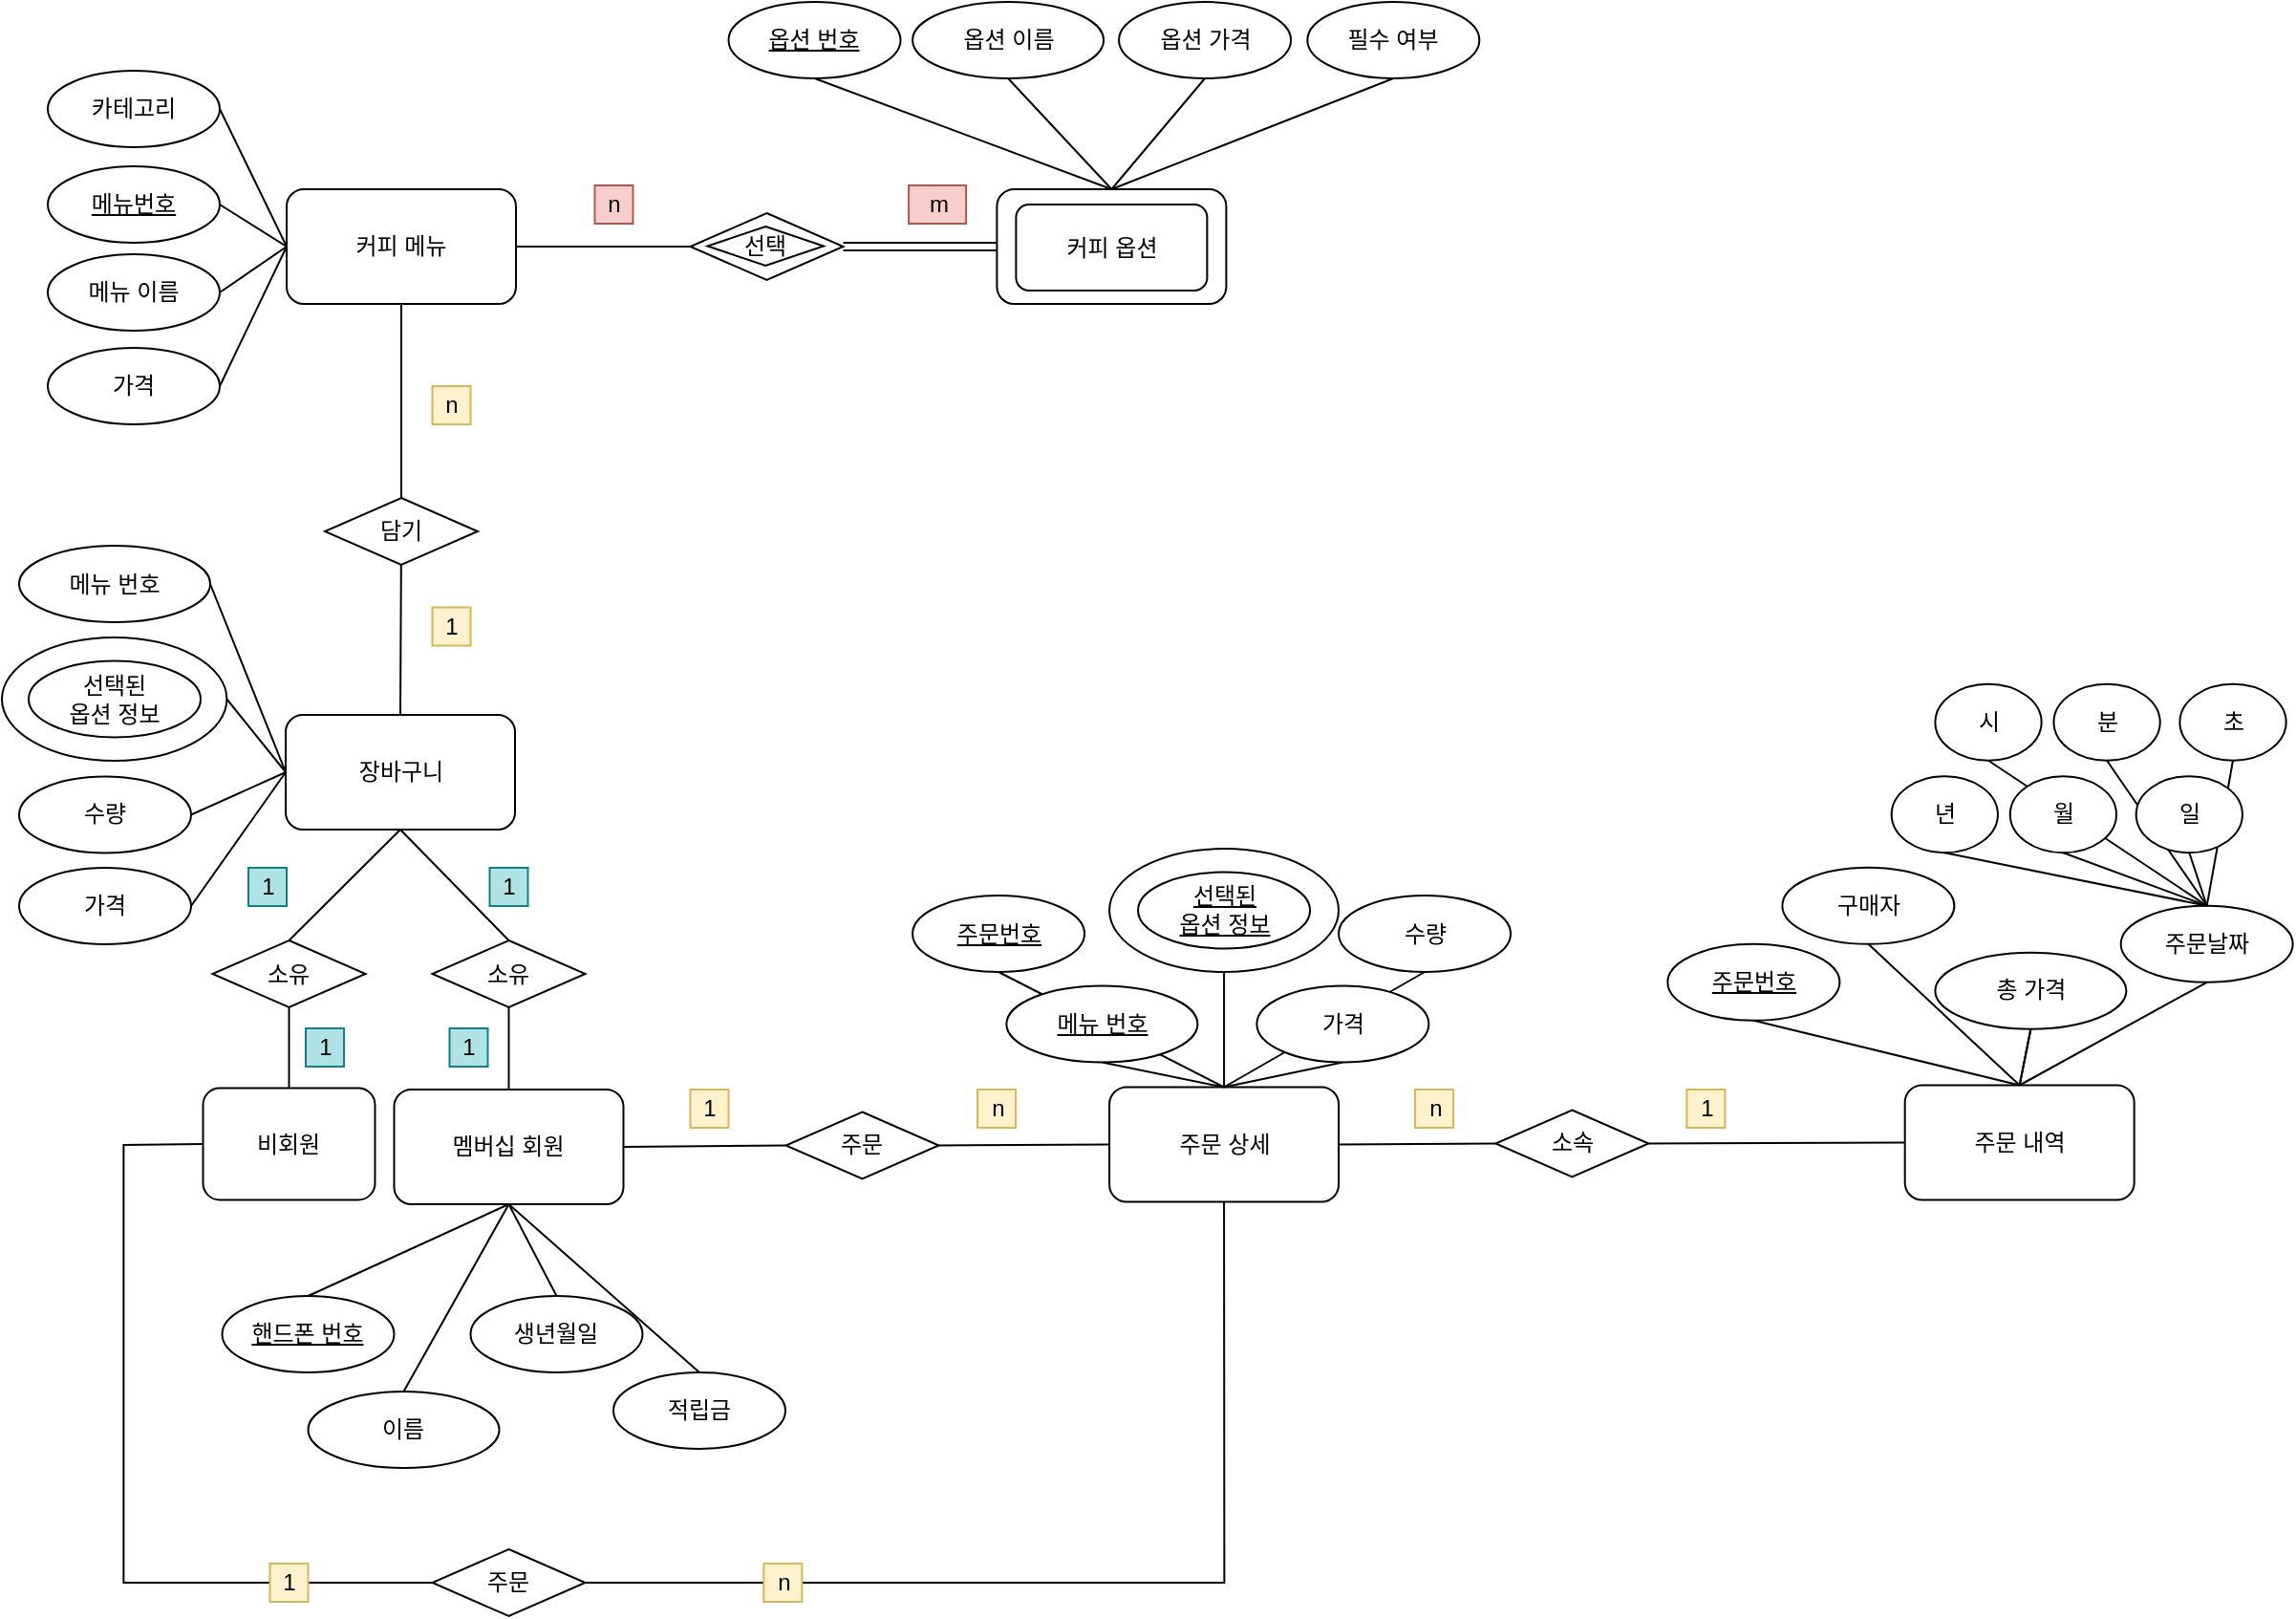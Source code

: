 <mxfile version="20.0.1" type="github">
  <diagram id="R2lEEEUBdFMjLlhIrx00" name="Page-1">
    <mxGraphModel dx="2249" dy="1931" grid="1" gridSize="10" guides="1" tooltips="1" connect="1" arrows="1" fold="1" page="1" pageScale="1" pageWidth="827" pageHeight="1169" math="0" shadow="0" extFonts="Permanent Marker^https://fonts.googleapis.com/css?family=Permanent+Marker">
      <root>
        <mxCell id="0" />
        <mxCell id="1" parent="0" />
        <mxCell id="D3WyuJAK8kUfvfJcthQa-38" value="" style="endArrow=none;html=1;rounded=0;entryX=0.5;entryY=1;entryDx=0;entryDy=0;exitX=0.5;exitY=0;exitDx=0;exitDy=0;" parent="1" source="VNDyjXSrR8N72qDSLMql-43" target="VNDyjXSrR8N72qDSLMql-92" edge="1">
          <mxGeometry width="50" height="50" relative="1" as="geometry">
            <mxPoint x="-507.31" y="-526.8" as="sourcePoint" />
            <mxPoint x="-457.31" y="-576.8" as="targetPoint" />
          </mxGeometry>
        </mxCell>
        <mxCell id="ly8wjvvtyf2fPhAwOIDw-13" value="" style="endArrow=none;html=1;rounded=0;exitX=0.5;exitY=0;exitDx=0;exitDy=0;entryX=0.5;entryY=1;entryDx=0;entryDy=0;" parent="1" source="ly8wjvvtyf2fPhAwOIDw-1" target="ly8wjvvtyf2fPhAwOIDw-6" edge="1">
          <mxGeometry width="50" height="50" relative="1" as="geometry">
            <mxPoint x="6.69" y="-554.25" as="sourcePoint" />
            <mxPoint x="56.69" y="-604.25" as="targetPoint" />
          </mxGeometry>
        </mxCell>
        <mxCell id="ly8wjvvtyf2fPhAwOIDw-4" value="" style="endArrow=none;html=1;rounded=0;entryX=0.5;entryY=1;entryDx=0;entryDy=0;exitX=0.5;exitY=0;exitDx=0;exitDy=0;startArrow=none;" parent="1" source="VNDyjXSrR8N72qDSLMql-43" target="VNDyjXSrR8N72qDSLMql-49" edge="1">
          <mxGeometry width="50" height="50" relative="1" as="geometry">
            <mxPoint x="-445.31" y="-345.55" as="sourcePoint" />
            <mxPoint x="-523.3" y="-456.8" as="targetPoint" />
          </mxGeometry>
        </mxCell>
        <mxCell id="D3WyuJAK8kUfvfJcthQa-34" value="" style="endArrow=none;html=1;rounded=0;exitX=0.5;exitY=1;exitDx=0;exitDy=0;entryX=0.5;entryY=0;entryDx=0;entryDy=0;" parent="1" source="VNDyjXSrR8N72qDSLMql-46" target="VNDyjXSrR8N72qDSLMql-43" edge="1">
          <mxGeometry width="50" height="50" relative="1" as="geometry">
            <mxPoint x="-632.31" y="-428.55" as="sourcePoint" />
            <mxPoint x="-457.31" y="-396.8" as="targetPoint" />
          </mxGeometry>
        </mxCell>
        <mxCell id="VNDyjXSrR8N72qDSLMql-27" value="멤버십 회원" style="rounded=1;whiteSpace=wrap;html=1;" parent="1" vertex="1">
          <mxGeometry x="-604.75" y="-572" width="120" height="60" as="geometry" />
        </mxCell>
        <mxCell id="VNDyjXSrR8N72qDSLMql-30" value="이름" style="ellipse;whiteSpace=wrap;html=1;rounded=0;" parent="1" vertex="1">
          <mxGeometry x="-649.75" y="-414" width="100" height="40" as="geometry" />
        </mxCell>
        <mxCell id="VNDyjXSrR8N72qDSLMql-31" value="" style="endArrow=none;html=1;rounded=0;exitX=0.5;exitY=0;exitDx=0;exitDy=0;entryX=0.5;entryY=1;entryDx=0;entryDy=0;" parent="1" source="VNDyjXSrR8N72qDSLMql-30" target="VNDyjXSrR8N72qDSLMql-27" edge="1">
          <mxGeometry width="50" height="50" relative="1" as="geometry">
            <mxPoint x="-303.75" y="-322" as="sourcePoint" />
            <mxPoint x="-523.75" y="-512" as="targetPoint" />
          </mxGeometry>
        </mxCell>
        <mxCell id="VNDyjXSrR8N72qDSLMql-32" value="&lt;u&gt;핸드폰 번호&lt;/u&gt;" style="ellipse;whiteSpace=wrap;html=1;rounded=0;" parent="1" vertex="1">
          <mxGeometry x="-694.75" y="-464" width="90" height="40" as="geometry" />
        </mxCell>
        <mxCell id="VNDyjXSrR8N72qDSLMql-33" value="적립금" style="ellipse;whiteSpace=wrap;html=1;rounded=0;" parent="1" vertex="1">
          <mxGeometry x="-490.0" y="-424" width="90" height="40" as="geometry" />
        </mxCell>
        <mxCell id="VNDyjXSrR8N72qDSLMql-34" value="" style="endArrow=none;html=1;rounded=0;entryX=0.5;entryY=0;entryDx=0;entryDy=0;exitX=0.5;exitY=1;exitDx=0;exitDy=0;" parent="1" source="VNDyjXSrR8N72qDSLMql-27" target="VNDyjXSrR8N72qDSLMql-32" edge="1">
          <mxGeometry width="50" height="50" relative="1" as="geometry">
            <mxPoint x="-448.31" y="-604" as="sourcePoint" />
            <mxPoint x="-583.75" y="-372" as="targetPoint" />
          </mxGeometry>
        </mxCell>
        <mxCell id="VNDyjXSrR8N72qDSLMql-35" value="" style="endArrow=none;html=1;rounded=0;entryX=0.5;entryY=0;entryDx=0;entryDy=0;exitX=0.5;exitY=1;exitDx=0;exitDy=0;" parent="1" source="VNDyjXSrR8N72qDSLMql-27" target="VNDyjXSrR8N72qDSLMql-33" edge="1">
          <mxGeometry width="50" height="50" relative="1" as="geometry">
            <mxPoint x="-524.75" y="-512.75" as="sourcePoint" />
            <mxPoint x="-378.75" y="-472" as="targetPoint" />
          </mxGeometry>
        </mxCell>
        <mxCell id="VNDyjXSrR8N72qDSLMql-43" value="주문 내역" style="rounded=1;whiteSpace=wrap;html=1;" parent="1" vertex="1">
          <mxGeometry x="185.84" y="-574.25" width="120" height="60" as="geometry" />
        </mxCell>
        <mxCell id="VNDyjXSrR8N72qDSLMql-49" value="주문날짜" style="ellipse;whiteSpace=wrap;html=1;rounded=0;" parent="1" vertex="1">
          <mxGeometry x="298.84" y="-668.12" width="90" height="40" as="geometry" />
        </mxCell>
        <mxCell id="VNDyjXSrR8N72qDSLMql-70" value="커피 옵션" style="rounded=1;whiteSpace=wrap;html=1;" parent="1" vertex="1">
          <mxGeometry x="-289.3" y="-1043" width="120" height="60" as="geometry" />
        </mxCell>
        <mxCell id="VNDyjXSrR8N72qDSLMql-72" value="&lt;u&gt;옵션 번호&lt;/u&gt;" style="ellipse;whiteSpace=wrap;html=1;rounded=0;" parent="1" vertex="1">
          <mxGeometry x="-429.75" y="-1141" width="90" height="40" as="geometry" />
        </mxCell>
        <mxCell id="VNDyjXSrR8N72qDSLMql-73" value="옵션 이름" style="ellipse;whiteSpace=wrap;html=1;rounded=0;" parent="1" vertex="1">
          <mxGeometry x="-333.46" y="-1141" width="100" height="40" as="geometry" />
        </mxCell>
        <mxCell id="VNDyjXSrR8N72qDSLMql-75" value="옵션 가격" style="ellipse;whiteSpace=wrap;html=1;rounded=0;" parent="1" vertex="1">
          <mxGeometry x="-225.46" y="-1141" width="90" height="40" as="geometry" />
        </mxCell>
        <mxCell id="VNDyjXSrR8N72qDSLMql-79" value="가격" style="ellipse;whiteSpace=wrap;html=1;rounded=0;" parent="1" vertex="1">
          <mxGeometry x="-786" y="-960" width="90" height="40" as="geometry" />
        </mxCell>
        <mxCell id="VNDyjXSrR8N72qDSLMql-92" value="구매자" style="ellipse;whiteSpace=wrap;html=1;rounded=0;" parent="1" vertex="1">
          <mxGeometry x="121.69" y="-688.12" width="90" height="40" as="geometry" />
        </mxCell>
        <mxCell id="_uLtGZnAYqpJWhKQmBAT-6" value="커피 메뉴" style="rounded=1;whiteSpace=wrap;html=1;" parent="1" vertex="1">
          <mxGeometry x="-661" y="-1043" width="120" height="60" as="geometry" />
        </mxCell>
        <mxCell id="_uLtGZnAYqpJWhKQmBAT-8" value="카테고리" style="ellipse;whiteSpace=wrap;html=1;rounded=0;" parent="1" vertex="1">
          <mxGeometry x="-786" y="-1105" width="90" height="40" as="geometry" />
        </mxCell>
        <mxCell id="_uLtGZnAYqpJWhKQmBAT-9" value="&lt;u&gt;메뉴번호&lt;/u&gt;" style="ellipse;whiteSpace=wrap;html=1;rounded=0;" parent="1" vertex="1">
          <mxGeometry x="-786" y="-1055" width="90" height="40" as="geometry" />
        </mxCell>
        <mxCell id="_uLtGZnAYqpJWhKQmBAT-11" value="메뉴 이름" style="ellipse;whiteSpace=wrap;html=1;rounded=0;" parent="1" vertex="1">
          <mxGeometry x="-786" y="-1009" width="90" height="40" as="geometry" />
        </mxCell>
        <mxCell id="_uLtGZnAYqpJWhKQmBAT-38" value="담기" style="rhombus;whiteSpace=wrap;html=1;rounded=0;" parent="1" vertex="1">
          <mxGeometry x="-641" y="-881.5" width="80" height="35" as="geometry" />
        </mxCell>
        <mxCell id="_uLtGZnAYqpJWhKQmBAT-52" value="선택" style="rhombus;whiteSpace=wrap;html=1;rounded=0;" parent="1" vertex="1">
          <mxGeometry x="-449.75" y="-1030.5" width="80" height="35" as="geometry" />
        </mxCell>
        <mxCell id="_uLtGZnAYqpJWhKQmBAT-57" value="비회원" style="rounded=1;whiteSpace=wrap;html=1;" parent="1" vertex="1">
          <mxGeometry x="-704.75" y="-572.75" width="90" height="58.5" as="geometry" />
        </mxCell>
        <mxCell id="OKHSGFsuie3Eki310nX8-4" value="년" style="ellipse;whiteSpace=wrap;html=1;rounded=0;" parent="1" vertex="1">
          <mxGeometry x="178.84" y="-735.87" width="55.63" height="40" as="geometry" />
        </mxCell>
        <mxCell id="OKHSGFsuie3Eki310nX8-7" value="" style="endArrow=none;html=1;rounded=0;entryX=0.5;entryY=0;entryDx=0;entryDy=0;exitX=0.5;exitY=1;exitDx=0;exitDy=0;" parent="1" source="OKHSGFsuie3Eki310nX8-4" target="VNDyjXSrR8N72qDSLMql-49" edge="1">
          <mxGeometry width="50" height="50" relative="1" as="geometry">
            <mxPoint x="-564.94" y="-419.8" as="sourcePoint" />
            <mxPoint x="-510.52" y="-525.513" as="targetPoint" />
          </mxGeometry>
        </mxCell>
        <mxCell id="OKHSGFsuie3Eki310nX8-8" value="" style="endArrow=none;html=1;rounded=0;entryX=0.5;entryY=0;entryDx=0;entryDy=0;exitX=0.5;exitY=1;exitDx=0;exitDy=0;" parent="1" source="OKHSGFsuie3Eki310nX8-5" target="VNDyjXSrR8N72qDSLMql-49" edge="1">
          <mxGeometry width="50" height="50" relative="1" as="geometry">
            <mxPoint x="-531.495" y="-489.8" as="sourcePoint" />
            <mxPoint x="-478.375" y="-519.8" as="targetPoint" />
          </mxGeometry>
        </mxCell>
        <mxCell id="OKHSGFsuie3Eki310nX8-9" value="" style="endArrow=none;html=1;rounded=0;exitX=0.5;exitY=1;exitDx=0;exitDy=0;entryX=0.5;entryY=0;entryDx=0;entryDy=0;" parent="1" source="OKHSGFsuie3Eki310nX8-6" target="VNDyjXSrR8N72qDSLMql-49" edge="1">
          <mxGeometry width="50" height="50" relative="1" as="geometry">
            <mxPoint x="-469.305" y="-489.8" as="sourcePoint" />
            <mxPoint x="-477.81" y="-555.8" as="targetPoint" />
          </mxGeometry>
        </mxCell>
        <mxCell id="pPfzWGEt-nVa5YvnVh0--6" value="" style="endArrow=none;html=1;rounded=0;exitX=0.5;exitY=0;exitDx=0;exitDy=0;entryX=0.5;entryY=1;entryDx=0;entryDy=0;" parent="1" source="_uLtGZnAYqpJWhKQmBAT-38" target="_uLtGZnAYqpJWhKQmBAT-6" edge="1">
          <mxGeometry width="50" height="50" relative="1" as="geometry">
            <mxPoint x="-706" y="-543" as="sourcePoint" />
            <mxPoint x="-591" y="-758" as="targetPoint" />
          </mxGeometry>
        </mxCell>
        <mxCell id="pPfzWGEt-nVa5YvnVh0--21" value="" style="endArrow=none;html=1;rounded=0;exitX=1;exitY=0.5;exitDx=0;exitDy=0;entryX=0;entryY=0.5;entryDx=0;entryDy=0;" parent="1" source="_uLtGZnAYqpJWhKQmBAT-8" target="_uLtGZnAYqpJWhKQmBAT-6" edge="1">
          <mxGeometry width="50" height="50" relative="1" as="geometry">
            <mxPoint x="-261" y="-933" as="sourcePoint" />
            <mxPoint x="-211" y="-983" as="targetPoint" />
          </mxGeometry>
        </mxCell>
        <mxCell id="pPfzWGEt-nVa5YvnVh0--22" value="" style="endArrow=none;html=1;rounded=0;exitX=1;exitY=0.5;exitDx=0;exitDy=0;entryX=0;entryY=0.5;entryDx=0;entryDy=0;" parent="1" source="_uLtGZnAYqpJWhKQmBAT-9" target="_uLtGZnAYqpJWhKQmBAT-6" edge="1">
          <mxGeometry width="50" height="50" relative="1" as="geometry">
            <mxPoint x="-686" y="-1073" as="sourcePoint" />
            <mxPoint x="-651" y="-1003" as="targetPoint" />
          </mxGeometry>
        </mxCell>
        <mxCell id="pPfzWGEt-nVa5YvnVh0--23" value="" style="endArrow=none;html=1;rounded=0;exitX=1;exitY=0.5;exitDx=0;exitDy=0;entryX=0;entryY=0.5;entryDx=0;entryDy=0;" parent="1" source="_uLtGZnAYqpJWhKQmBAT-11" target="_uLtGZnAYqpJWhKQmBAT-6" edge="1">
          <mxGeometry width="50" height="50" relative="1" as="geometry">
            <mxPoint x="-686" y="-1023" as="sourcePoint" />
            <mxPoint x="-661" y="-1013" as="targetPoint" />
          </mxGeometry>
        </mxCell>
        <mxCell id="pPfzWGEt-nVa5YvnVh0--24" value="" style="endArrow=none;html=1;rounded=0;exitX=1;exitY=0.5;exitDx=0;exitDy=0;" parent="1" source="VNDyjXSrR8N72qDSLMql-79" edge="1">
          <mxGeometry width="50" height="50" relative="1" as="geometry">
            <mxPoint x="-686" y="-977" as="sourcePoint" />
            <mxPoint x="-661" y="-1013" as="targetPoint" />
          </mxGeometry>
        </mxCell>
        <mxCell id="pPfzWGEt-nVa5YvnVh0--26" value="커피 옵션" style="rounded=1;whiteSpace=wrap;html=1;" parent="1" vertex="1">
          <mxGeometry x="-279.3" y="-1035" width="100" height="45" as="geometry" />
        </mxCell>
        <mxCell id="pPfzWGEt-nVa5YvnVh0--28" value="생년월일" style="ellipse;whiteSpace=wrap;html=1;rounded=0;" parent="1" vertex="1">
          <mxGeometry x="-564.75" y="-464" width="90" height="40" as="geometry" />
        </mxCell>
        <mxCell id="pPfzWGEt-nVa5YvnVh0--29" value="" style="endArrow=none;html=1;rounded=0;entryX=0.5;entryY=0;entryDx=0;entryDy=0;exitX=0.5;exitY=1;exitDx=0;exitDy=0;" parent="1" source="VNDyjXSrR8N72qDSLMql-27" target="pPfzWGEt-nVa5YvnVh0--28" edge="1">
          <mxGeometry width="50" height="50" relative="1" as="geometry">
            <mxPoint x="-524.75" y="-512.75" as="sourcePoint" />
            <mxPoint x="-474.75" y="-471" as="targetPoint" />
          </mxGeometry>
        </mxCell>
        <mxCell id="pPfzWGEt-nVa5YvnVh0--34" value="" style="endArrow=none;html=1;rounded=0;entryX=0;entryY=0.5;entryDx=0;entryDy=0;exitX=1;exitY=0.5;exitDx=0;exitDy=0;" parent="1" source="_uLtGZnAYqpJWhKQmBAT-6" target="_uLtGZnAYqpJWhKQmBAT-52" edge="1">
          <mxGeometry width="50" height="50" relative="1" as="geometry">
            <mxPoint x="-541.5" y="-1053" as="sourcePoint" />
            <mxPoint x="-491.5" y="-1103" as="targetPoint" />
          </mxGeometry>
        </mxCell>
        <mxCell id="pPfzWGEt-nVa5YvnVh0--39" value="" style="endArrow=none;html=1;rounded=0;entryX=0.5;entryY=1;entryDx=0;entryDy=0;exitX=0.5;exitY=0;exitDx=0;exitDy=0;" parent="1" source="VNDyjXSrR8N72qDSLMql-70" target="VNDyjXSrR8N72qDSLMql-72" edge="1">
          <mxGeometry width="50" height="50" relative="1" as="geometry">
            <mxPoint x="-186.44" y="-903" as="sourcePoint" />
            <mxPoint x="-136.44" y="-953" as="targetPoint" />
          </mxGeometry>
        </mxCell>
        <mxCell id="pPfzWGEt-nVa5YvnVh0--40" value="" style="endArrow=none;html=1;rounded=0;entryX=0.5;entryY=1;entryDx=0;entryDy=0;exitX=0.5;exitY=0;exitDx=0;exitDy=0;" parent="1" source="VNDyjXSrR8N72qDSLMql-70" target="VNDyjXSrR8N72qDSLMql-75" edge="1">
          <mxGeometry width="50" height="50" relative="1" as="geometry">
            <mxPoint x="-216.44" y="-1103" as="sourcePoint" />
            <mxPoint x="-381.44" y="-1183" as="targetPoint" />
          </mxGeometry>
        </mxCell>
        <mxCell id="pPfzWGEt-nVa5YvnVh0--41" value="" style="endArrow=none;html=1;rounded=0;entryX=0.5;entryY=1;entryDx=0;entryDy=0;exitX=0.5;exitY=0;exitDx=0;exitDy=0;" parent="1" source="VNDyjXSrR8N72qDSLMql-70" target="VNDyjXSrR8N72qDSLMql-73" edge="1">
          <mxGeometry width="50" height="50" relative="1" as="geometry">
            <mxPoint x="34.81" y="-1089.02" as="sourcePoint" />
            <mxPoint x="-33.24" y="-1173" as="targetPoint" />
          </mxGeometry>
        </mxCell>
        <mxCell id="ZSxbF1ZaAz4A589M91Cz-3" value="n" style="text;html=1;align=center;verticalAlign=middle;resizable=0;points=[];autosize=1;strokeColor=#b85450;fillColor=#f8cecc;" parent="1" vertex="1">
          <mxGeometry x="-499.75" y="-1045" width="20" height="20" as="geometry" />
        </mxCell>
        <mxCell id="ZSxbF1ZaAz4A589M91Cz-4" value="m" style="text;html=1;align=center;verticalAlign=middle;resizable=0;points=[];autosize=1;strokeColor=#b85450;fillColor=#f8cecc;" parent="1" vertex="1">
          <mxGeometry x="-335.46" y="-1045" width="30" height="20" as="geometry" />
        </mxCell>
        <mxCell id="ZSxbF1ZaAz4A589M91Cz-44" value="장바구니" style="rounded=1;whiteSpace=wrap;html=1;" parent="1" vertex="1">
          <mxGeometry x="-661.5" y="-768" width="120" height="60" as="geometry" />
        </mxCell>
        <mxCell id="ZSxbF1ZaAz4A589M91Cz-47" value="메뉴 번호" style="ellipse;whiteSpace=wrap;html=1;rounded=0;" parent="1" vertex="1">
          <mxGeometry x="-801" y="-856.5" width="100" height="40" as="geometry" />
        </mxCell>
        <mxCell id="ZSxbF1ZaAz4A589M91Cz-48" value="" style="endArrow=none;html=1;rounded=0;exitX=1;exitY=0.5;exitDx=0;exitDy=0;entryX=0;entryY=0.5;entryDx=0;entryDy=0;" parent="1" source="ZSxbF1ZaAz4A589M91Cz-47" target="ZSxbF1ZaAz4A589M91Cz-44" edge="1">
          <mxGeometry width="50" height="50" relative="1" as="geometry">
            <mxPoint x="3.5" y="-730.25" as="sourcePoint" />
            <mxPoint x="-266.5" y="-950.25" as="targetPoint" />
          </mxGeometry>
        </mxCell>
        <mxCell id="ZSxbF1ZaAz4A589M91Cz-49" value="수량" style="ellipse;whiteSpace=wrap;html=1;rounded=0;" parent="1" vertex="1">
          <mxGeometry x="-801" y="-735.75" width="90" height="40" as="geometry" />
        </mxCell>
        <mxCell id="ZSxbF1ZaAz4A589M91Cz-51" value="" style="endArrow=none;html=1;rounded=0;entryX=1;entryY=0.5;entryDx=0;entryDy=0;exitX=0;exitY=0.5;exitDx=0;exitDy=0;" parent="1" source="ZSxbF1ZaAz4A589M91Cz-44" target="ZSxbF1ZaAz4A589M91Cz-49" edge="1">
          <mxGeometry width="50" height="50" relative="1" as="geometry">
            <mxPoint x="-266.5" y="-954.25" as="sourcePoint" />
            <mxPoint x="-276.5" y="-780.25" as="targetPoint" />
          </mxGeometry>
        </mxCell>
        <mxCell id="ZSxbF1ZaAz4A589M91Cz-65" value="" style="ellipse;whiteSpace=wrap;html=1;rounded=0;" parent="1" vertex="1">
          <mxGeometry x="-810" y="-808.5" width="117.69" height="64.5" as="geometry" />
        </mxCell>
        <mxCell id="ZSxbF1ZaAz4A589M91Cz-67" value="선택된&lt;br&gt;옵션 정보" style="ellipse;whiteSpace=wrap;html=1;rounded=0;" parent="1" vertex="1">
          <mxGeometry x="-796" y="-796.25" width="90" height="40" as="geometry" />
        </mxCell>
        <mxCell id="ZSxbF1ZaAz4A589M91Cz-69" value="" style="endArrow=none;html=1;rounded=0;fontColor=#000000;exitX=1;exitY=0.5;exitDx=0;exitDy=0;entryX=0;entryY=0.5;entryDx=0;entryDy=0;" parent="1" source="ZSxbF1ZaAz4A589M91Cz-65" target="ZSxbF1ZaAz4A589M91Cz-44" edge="1">
          <mxGeometry width="50" height="50" relative="1" as="geometry">
            <mxPoint x="-186.5" y="-774.25" as="sourcePoint" />
            <mxPoint x="-266.5" y="-950.25" as="targetPoint" />
          </mxGeometry>
        </mxCell>
        <mxCell id="ZSxbF1ZaAz4A589M91Cz-70" value="" style="endArrow=none;html=1;rounded=0;exitX=0.5;exitY=0;exitDx=0;exitDy=0;" parent="1" source="ZSxbF1ZaAz4A589M91Cz-44" target="_uLtGZnAYqpJWhKQmBAT-38" edge="1">
          <mxGeometry width="50" height="50" relative="1" as="geometry">
            <mxPoint x="-591" y="-871.5" as="sourcePoint" />
            <mxPoint x="-598.31" y="-844" as="targetPoint" />
          </mxGeometry>
        </mxCell>
        <mxCell id="ZSxbF1ZaAz4A589M91Cz-71" value="" style="ellipse;whiteSpace=wrap;html=1;rounded=0;" parent="1" vertex="1">
          <mxGeometry x="-230.46" y="-698" width="120" height="64.5" as="geometry" />
        </mxCell>
        <mxCell id="ZSxbF1ZaAz4A589M91Cz-72" value="&lt;u&gt;선택된&lt;br&gt;옵션 정보&lt;/u&gt;" style="ellipse;whiteSpace=wrap;html=1;rounded=0;" parent="1" vertex="1">
          <mxGeometry x="-215.46" y="-685.75" width="90" height="40" as="geometry" />
        </mxCell>
        <mxCell id="VNDyjXSrR8N72qDSLMql-45" value="&lt;u&gt;주문번호&lt;/u&gt;" style="ellipse;whiteSpace=wrap;html=1;rounded=0;" parent="1" vertex="1">
          <mxGeometry x="61.69" y="-648.12" width="90" height="40" as="geometry" />
        </mxCell>
        <mxCell id="VNDyjXSrR8N72qDSLMql-48" value="수량" style="ellipse;whiteSpace=wrap;html=1;rounded=0;" parent="1" vertex="1">
          <mxGeometry x="-110.46" y="-673.5" width="90" height="40" as="geometry" />
        </mxCell>
        <mxCell id="D3WyuJAK8kUfvfJcthQa-6" value="" style="endArrow=none;html=1;rounded=0;exitX=0.5;exitY=0;exitDx=0;exitDy=0;entryX=0.5;entryY=1;entryDx=0;entryDy=0;startArrow=none;" parent="1" source="D3WyuJAK8kUfvfJcthQa-9" target="ZSxbF1ZaAz4A589M91Cz-44" edge="1">
          <mxGeometry width="50" height="50" relative="1" as="geometry">
            <mxPoint x="-348.31" y="-784" as="sourcePoint" />
            <mxPoint x="-298.31" y="-834" as="targetPoint" />
          </mxGeometry>
        </mxCell>
        <mxCell id="D3WyuJAK8kUfvfJcthQa-7" value="" style="endArrow=none;html=1;rounded=0;exitX=0.5;exitY=0;exitDx=0;exitDy=0;entryX=0.5;entryY=1;entryDx=0;entryDy=0;startArrow=none;" parent="1" source="D3WyuJAK8kUfvfJcthQa-8" target="ZSxbF1ZaAz4A589M91Cz-44" edge="1">
          <mxGeometry width="50" height="50" relative="1" as="geometry">
            <mxPoint x="-348.31" y="-784" as="sourcePoint" />
            <mxPoint x="-298.31" y="-834" as="targetPoint" />
          </mxGeometry>
        </mxCell>
        <mxCell id="D3WyuJAK8kUfvfJcthQa-9" value="소유" style="rhombus;whiteSpace=wrap;html=1;rounded=0;" parent="1" vertex="1">
          <mxGeometry x="-699.75" y="-650" width="80" height="35" as="geometry" />
        </mxCell>
        <mxCell id="D3WyuJAK8kUfvfJcthQa-10" value="" style="endArrow=none;html=1;rounded=0;exitX=0.5;exitY=0;exitDx=0;exitDy=0;entryX=0.5;entryY=1;entryDx=0;entryDy=0;" parent="1" source="_uLtGZnAYqpJWhKQmBAT-57" target="D3WyuJAK8kUfvfJcthQa-9" edge="1">
          <mxGeometry width="50" height="50" relative="1" as="geometry">
            <mxPoint x="-711.31" y="-572" as="sourcePoint" />
            <mxPoint x="-599.5" y="-666" as="targetPoint" />
          </mxGeometry>
        </mxCell>
        <mxCell id="D3WyuJAK8kUfvfJcthQa-8" value="소유" style="rhombus;whiteSpace=wrap;html=1;rounded=0;" parent="1" vertex="1">
          <mxGeometry x="-584.75" y="-650" width="80" height="35" as="geometry" />
        </mxCell>
        <mxCell id="D3WyuJAK8kUfvfJcthQa-11" value="" style="endArrow=none;html=1;rounded=0;exitX=0.5;exitY=0;exitDx=0;exitDy=0;entryX=0.5;entryY=1;entryDx=0;entryDy=0;" parent="1" source="VNDyjXSrR8N72qDSLMql-27" target="D3WyuJAK8kUfvfJcthQa-8" edge="1">
          <mxGeometry width="50" height="50" relative="1" as="geometry">
            <mxPoint x="-524.75" y="-572.75" as="sourcePoint" />
            <mxPoint x="-599.5" y="-666" as="targetPoint" />
          </mxGeometry>
        </mxCell>
        <mxCell id="D3WyuJAK8kUfvfJcthQa-20" value="주문" style="rhombus;whiteSpace=wrap;html=1;rounded=0;" parent="1" vertex="1">
          <mxGeometry x="-584.75" y="-331.5" width="80" height="35" as="geometry" />
        </mxCell>
        <mxCell id="D3WyuJAK8kUfvfJcthQa-25" value="" style="endArrow=none;html=1;rounded=0;entryX=0;entryY=0.5;entryDx=0;entryDy=0;exitX=0;exitY=0.5;exitDx=0;exitDy=0;" parent="1" source="D3WyuJAK8kUfvfJcthQa-20" target="_uLtGZnAYqpJWhKQmBAT-57" edge="1">
          <mxGeometry width="50" height="50" relative="1" as="geometry">
            <mxPoint x="-746.31" y="-232" as="sourcePoint" />
            <mxPoint x="-763.31" y="-501" as="targetPoint" />
            <Array as="points">
              <mxPoint x="-746.31" y="-314" />
              <mxPoint x="-746.31" y="-543" />
            </Array>
          </mxGeometry>
        </mxCell>
        <mxCell id="D3WyuJAK8kUfvfJcthQa-26" value="주문" style="rhombus;whiteSpace=wrap;html=1;rounded=0;" parent="1" vertex="1">
          <mxGeometry x="-399.75" y="-560.25" width="80" height="35" as="geometry" />
        </mxCell>
        <mxCell id="D3WyuJAK8kUfvfJcthQa-27" value="" style="endArrow=none;html=1;rounded=0;exitX=1;exitY=0.5;exitDx=0;exitDy=0;entryX=0;entryY=0.5;entryDx=0;entryDy=0;" parent="1" source="VNDyjXSrR8N72qDSLMql-27" target="D3WyuJAK8kUfvfJcthQa-26" edge="1">
          <mxGeometry width="50" height="50" relative="1" as="geometry">
            <mxPoint x="-464.75" y="-542.75" as="sourcePoint" />
            <mxPoint x="-296.31" y="-472" as="targetPoint" />
          </mxGeometry>
        </mxCell>
        <mxCell id="D3WyuJAK8kUfvfJcthQa-33" value="" style="endArrow=none;html=1;rounded=0;exitX=0.5;exitY=1;exitDx=0;exitDy=0;entryX=0.5;entryY=0;entryDx=0;entryDy=0;" parent="1" source="VNDyjXSrR8N72qDSLMql-45" target="VNDyjXSrR8N72qDSLMql-43" edge="1">
          <mxGeometry width="50" height="50" relative="1" as="geometry">
            <mxPoint x="-590.31" y="-379.8" as="sourcePoint" />
            <mxPoint x="-455.31" y="-534.8" as="targetPoint" />
          </mxGeometry>
        </mxCell>
        <mxCell id="D3WyuJAK8kUfvfJcthQa-44" value="1" style="text;html=1;align=center;verticalAlign=middle;resizable=0;points=[];autosize=1;strokeColor=#d6b656;fillColor=#fff2cc;direction=south;" parent="1" vertex="1">
          <mxGeometry x="-584.75" y="-824.25" width="20" height="20" as="geometry" />
        </mxCell>
        <mxCell id="D3WyuJAK8kUfvfJcthQa-45" value="n" style="text;html=1;align=center;verticalAlign=middle;resizable=0;points=[];autosize=1;strokeColor=#d6b656;fillColor=#fff2cc;" parent="1" vertex="1">
          <mxGeometry x="-584.75" y="-940" width="20" height="20" as="geometry" />
        </mxCell>
        <mxCell id="D3WyuJAK8kUfvfJcthQa-46" value="1" style="text;html=1;align=center;verticalAlign=middle;resizable=0;points=[];autosize=1;strokeColor=#0e8088;fillColor=#b0e3e6;" parent="1" vertex="1">
          <mxGeometry x="-554.75" y="-688" width="20" height="20" as="geometry" />
        </mxCell>
        <mxCell id="D3WyuJAK8kUfvfJcthQa-73" value="1" style="text;html=1;align=center;verticalAlign=middle;resizable=0;points=[];autosize=1;strokeColor=#0e8088;fillColor=#b0e3e6;" parent="1" vertex="1">
          <mxGeometry x="-681" y="-688" width="20" height="20" as="geometry" />
        </mxCell>
        <mxCell id="D3WyuJAK8kUfvfJcthQa-74" value="1" style="text;html=1;align=center;verticalAlign=middle;resizable=0;points=[];autosize=1;strokeColor=#0e8088;fillColor=#b0e3e6;" parent="1" vertex="1">
          <mxGeometry x="-575.75" y="-604" width="20" height="20" as="geometry" />
        </mxCell>
        <mxCell id="D3WyuJAK8kUfvfJcthQa-75" value="1" style="text;html=1;align=center;verticalAlign=middle;resizable=0;points=[];autosize=1;strokeColor=#0e8088;fillColor=#b0e3e6;" parent="1" vertex="1">
          <mxGeometry x="-651" y="-604" width="20" height="20" as="geometry" />
        </mxCell>
        <mxCell id="D3WyuJAK8kUfvfJcthQa-76" value="1" style="text;html=1;align=center;verticalAlign=middle;resizable=0;points=[];autosize=1;strokeColor=#d6b656;fillColor=#fff2cc;" parent="1" vertex="1">
          <mxGeometry x="-669.75" y="-324" width="20" height="20" as="geometry" />
        </mxCell>
        <mxCell id="D3WyuJAK8kUfvfJcthQa-78" value="1" style="text;html=1;align=center;verticalAlign=middle;resizable=0;points=[];autosize=1;strokeColor=#d6b656;fillColor=#fff2cc;" parent="1" vertex="1">
          <mxGeometry x="-449.75" y="-572" width="20" height="20" as="geometry" />
        </mxCell>
        <mxCell id="D3WyuJAK8kUfvfJcthQa-79" value="n" style="text;html=1;align=center;verticalAlign=middle;resizable=0;points=[];autosize=1;strokeColor=#d6b656;fillColor=#fff2cc;" parent="1" vertex="1">
          <mxGeometry x="-299.44" y="-572" width="20" height="20" as="geometry" />
        </mxCell>
        <mxCell id="D3WyuJAK8kUfvfJcthQa-81" value="필수 여부" style="ellipse;whiteSpace=wrap;html=1;rounded=0;" parent="1" vertex="1">
          <mxGeometry x="-126.83" y="-1141" width="90" height="40" as="geometry" />
        </mxCell>
        <mxCell id="D3WyuJAK8kUfvfJcthQa-82" value="" style="endArrow=none;html=1;rounded=0;entryX=0.5;entryY=1;entryDx=0;entryDy=0;exitX=0.5;exitY=0;exitDx=0;exitDy=0;" parent="1" source="VNDyjXSrR8N72qDSLMql-70" target="D3WyuJAK8kUfvfJcthQa-81" edge="1">
          <mxGeometry width="50" height="50" relative="1" as="geometry">
            <mxPoint x="-207.15" y="-1095" as="sourcePoint" />
            <mxPoint x="-158.31" y="-1153" as="targetPoint" />
          </mxGeometry>
        </mxCell>
        <mxCell id="eG3VxP-HOGelo6XgLFq1-3" value="가격" style="ellipse;whiteSpace=wrap;html=1;rounded=0;" parent="1" vertex="1">
          <mxGeometry x="-801" y="-688" width="90" height="40" as="geometry" />
        </mxCell>
        <mxCell id="eG3VxP-HOGelo6XgLFq1-4" value="" style="endArrow=none;html=1;rounded=0;entryX=1;entryY=0.5;entryDx=0;entryDy=0;exitX=0;exitY=0.5;exitDx=0;exitDy=0;" parent="1" source="ZSxbF1ZaAz4A589M91Cz-44" target="eG3VxP-HOGelo6XgLFq1-3" edge="1">
          <mxGeometry width="50" height="50" relative="1" as="geometry">
            <mxPoint x="-651.5" y="-728" as="sourcePoint" />
            <mxPoint x="-696" y="-698" as="targetPoint" />
          </mxGeometry>
        </mxCell>
        <mxCell id="ly8wjvvtyf2fPhAwOIDw-1" value="주문 상세" style="rounded=1;whiteSpace=wrap;html=1;" parent="1" vertex="1">
          <mxGeometry x="-230.46" y="-573.25" width="120" height="60" as="geometry" />
        </mxCell>
        <mxCell id="ly8wjvvtyf2fPhAwOIDw-2" value="&lt;u&gt;메뉴 번호&lt;/u&gt;" style="ellipse;whiteSpace=wrap;html=1;rounded=0;" parent="1" vertex="1">
          <mxGeometry x="-284.3" y="-626.25" width="100" height="40" as="geometry" />
        </mxCell>
        <mxCell id="VNDyjXSrR8N72qDSLMql-46" value="총 가격" style="ellipse;whiteSpace=wrap;html=1;rounded=0;" parent="1" vertex="1">
          <mxGeometry x="201.69" y="-643.62" width="100" height="40" as="geometry" />
        </mxCell>
        <mxCell id="ly8wjvvtyf2fPhAwOIDw-5" value="" style="endArrow=none;html=1;rounded=0;entryX=0.5;entryY=1;entryDx=0;entryDy=0;exitX=0.5;exitY=0;exitDx=0;exitDy=0;" parent="1" source="VNDyjXSrR8N72qDSLMql-43" target="VNDyjXSrR8N72qDSLMql-46" edge="1">
          <mxGeometry width="50" height="50" relative="1" as="geometry">
            <mxPoint x="-455.31" y="-355.55" as="sourcePoint" />
            <mxPoint x="-407.44" y="-500.05" as="targetPoint" />
          </mxGeometry>
        </mxCell>
        <mxCell id="ly8wjvvtyf2fPhAwOIDw-6" value="&lt;u&gt;주문번호&lt;/u&gt;" style="ellipse;whiteSpace=wrap;html=1;rounded=0;" parent="1" vertex="1">
          <mxGeometry x="-333.46" y="-673.5" width="90" height="40" as="geometry" />
        </mxCell>
        <mxCell id="ly8wjvvtyf2fPhAwOIDw-10" value="" style="endArrow=none;html=1;rounded=0;exitX=0.5;exitY=0;exitDx=0;exitDy=0;entryX=0.5;entryY=1;entryDx=0;entryDy=0;" parent="1" source="ly8wjvvtyf2fPhAwOIDw-1" target="VNDyjXSrR8N72qDSLMql-48" edge="1">
          <mxGeometry width="50" height="50" relative="1" as="geometry">
            <mxPoint x="6.69" y="-554.25" as="sourcePoint" />
            <mxPoint x="-65.46" y="-642.25" as="targetPoint" />
          </mxGeometry>
        </mxCell>
        <mxCell id="ly8wjvvtyf2fPhAwOIDw-11" value="" style="endArrow=none;html=1;rounded=0;exitX=0.5;exitY=0;exitDx=0;exitDy=0;entryX=0.5;entryY=1;entryDx=0;entryDy=0;" parent="1" source="ly8wjvvtyf2fPhAwOIDw-1" target="ly8wjvvtyf2fPhAwOIDw-8" edge="1">
          <mxGeometry width="50" height="50" relative="1" as="geometry">
            <mxPoint x="6.69" y="-554.25" as="sourcePoint" />
            <mxPoint x="56.69" y="-604.25" as="targetPoint" />
          </mxGeometry>
        </mxCell>
        <mxCell id="ly8wjvvtyf2fPhAwOIDw-12" value="" style="endArrow=none;html=1;rounded=0;exitX=0.5;exitY=0;exitDx=0;exitDy=0;entryX=0.5;entryY=1;entryDx=0;entryDy=0;" parent="1" source="ly8wjvvtyf2fPhAwOIDw-1" target="ZSxbF1ZaAz4A589M91Cz-71" edge="1">
          <mxGeometry width="50" height="50" relative="1" as="geometry">
            <mxPoint x="6.69" y="-554.25" as="sourcePoint" />
            <mxPoint x="56.69" y="-604.25" as="targetPoint" />
          </mxGeometry>
        </mxCell>
        <mxCell id="ly8wjvvtyf2fPhAwOIDw-14" value="" style="endArrow=none;html=1;rounded=0;exitX=0.5;exitY=0;exitDx=0;exitDy=0;entryX=0.5;entryY=1;entryDx=0;entryDy=0;" parent="1" source="ly8wjvvtyf2fPhAwOIDw-1" target="ly8wjvvtyf2fPhAwOIDw-2" edge="1">
          <mxGeometry width="50" height="50" relative="1" as="geometry">
            <mxPoint x="6.69" y="-554.25" as="sourcePoint" />
            <mxPoint x="56.69" y="-604.25" as="targetPoint" />
          </mxGeometry>
        </mxCell>
        <mxCell id="ly8wjvvtyf2fPhAwOIDw-8" value="가격" style="ellipse;whiteSpace=wrap;html=1;rounded=0;" parent="1" vertex="1">
          <mxGeometry x="-153.31" y="-626.25" width="90" height="40" as="geometry" />
        </mxCell>
        <mxCell id="ly8wjvvtyf2fPhAwOIDw-15" style="edgeStyle=orthogonalEdgeStyle;rounded=0;orthogonalLoop=1;jettySize=auto;html=1;exitX=0.5;exitY=1;exitDx=0;exitDy=0;" parent="1" edge="1">
          <mxGeometry relative="1" as="geometry">
            <mxPoint x="-65.46" y="-642.25" as="sourcePoint" />
            <mxPoint x="-65.46" y="-642.25" as="targetPoint" />
          </mxGeometry>
        </mxCell>
        <mxCell id="ly8wjvvtyf2fPhAwOIDw-17" style="edgeStyle=orthogonalEdgeStyle;rounded=0;orthogonalLoop=1;jettySize=auto;html=1;exitX=0.5;exitY=1;exitDx=0;exitDy=0;" parent="1" source="ly8wjvvtyf2fPhAwOIDw-2" target="ly8wjvvtyf2fPhAwOIDw-2" edge="1">
          <mxGeometry relative="1" as="geometry" />
        </mxCell>
        <mxCell id="PX_Ypek8qIwWwN9qlEP2-2" value="시" style="ellipse;whiteSpace=wrap;html=1;rounded=0;" parent="1" vertex="1">
          <mxGeometry x="201.69" y="-784.12" width="55.63" height="40" as="geometry" />
        </mxCell>
        <mxCell id="PX_Ypek8qIwWwN9qlEP2-3" value="분" style="ellipse;whiteSpace=wrap;html=1;rounded=0;" parent="1" vertex="1">
          <mxGeometry x="263.74" y="-784.12" width="55.63" height="40" as="geometry" />
        </mxCell>
        <mxCell id="PX_Ypek8qIwWwN9qlEP2-4" value="초" style="ellipse;whiteSpace=wrap;html=1;rounded=0;" parent="1" vertex="1">
          <mxGeometry x="329.69" y="-784.12" width="55.63" height="40" as="geometry" />
        </mxCell>
        <mxCell id="PX_Ypek8qIwWwN9qlEP2-5" value="" style="endArrow=none;html=1;rounded=0;entryX=0.5;entryY=1;entryDx=0;entryDy=0;exitX=0.5;exitY=0;exitDx=0;exitDy=0;" parent="1" source="VNDyjXSrR8N72qDSLMql-49" target="PX_Ypek8qIwWwN9qlEP2-2" edge="1">
          <mxGeometry width="50" height="50" relative="1" as="geometry">
            <mxPoint x="-752.46" y="-443.55" as="sourcePoint" />
            <mxPoint x="-612.46" y="-533.55" as="targetPoint" />
          </mxGeometry>
        </mxCell>
        <mxCell id="PX_Ypek8qIwWwN9qlEP2-6" value="" style="endArrow=none;html=1;rounded=0;entryX=0.5;entryY=1;entryDx=0;entryDy=0;exitX=0.5;exitY=0;exitDx=0;exitDy=0;" parent="1" source="VNDyjXSrR8N72qDSLMql-49" target="PX_Ypek8qIwWwN9qlEP2-3" edge="1">
          <mxGeometry width="50" height="50" relative="1" as="geometry">
            <mxPoint x="-340.31" y="-441.55" as="sourcePoint" />
            <mxPoint x="-454.645" y="-517.55" as="targetPoint" />
          </mxGeometry>
        </mxCell>
        <mxCell id="PX_Ypek8qIwWwN9qlEP2-7" value="" style="endArrow=none;html=1;rounded=0;entryX=0.5;entryY=1;entryDx=0;entryDy=0;exitX=0.5;exitY=0;exitDx=0;exitDy=0;" parent="1" source="VNDyjXSrR8N72qDSLMql-49" target="PX_Ypek8qIwWwN9qlEP2-4" edge="1">
          <mxGeometry width="50" height="50" relative="1" as="geometry">
            <mxPoint x="-340.31" y="-441.55" as="sourcePoint" />
            <mxPoint x="-392.595" y="-517.55" as="targetPoint" />
          </mxGeometry>
        </mxCell>
        <mxCell id="OKHSGFsuie3Eki310nX8-6" value="일" style="ellipse;whiteSpace=wrap;html=1;rounded=0;" parent="1" vertex="1">
          <mxGeometry x="306.84" y="-735.87" width="55.63" height="40" as="geometry" />
        </mxCell>
        <mxCell id="OKHSGFsuie3Eki310nX8-5" value="월" style="ellipse;whiteSpace=wrap;html=1;rounded=0;" parent="1" vertex="1">
          <mxGeometry x="240.89" y="-735.87" width="55.63" height="40" as="geometry" />
        </mxCell>
        <mxCell id="PX_Ypek8qIwWwN9qlEP2-12" value="소속" style="rhombus;whiteSpace=wrap;html=1;rounded=0;" parent="1" vertex="1">
          <mxGeometry x="-28.31" y="-561.25" width="80" height="35" as="geometry" />
        </mxCell>
        <mxCell id="PX_Ypek8qIwWwN9qlEP2-14" value="1" style="text;html=1;align=center;verticalAlign=middle;resizable=0;points=[];autosize=1;strokeColor=#d6b656;fillColor=#fff2cc;" parent="1" vertex="1">
          <mxGeometry x="71.69" y="-572" width="20" height="20" as="geometry" />
        </mxCell>
        <mxCell id="PX_Ypek8qIwWwN9qlEP2-15" value="n" style="text;html=1;align=center;verticalAlign=middle;resizable=0;points=[];autosize=1;strokeColor=#d6b656;fillColor=#fff2cc;" parent="1" vertex="1">
          <mxGeometry x="-70.46" y="-572" width="20" height="20" as="geometry" />
        </mxCell>
        <mxCell id="DCjAthWECu6UWpA4ZbAG-1" value="" style="endArrow=none;html=1;rounded=0;exitX=1;exitY=0.5;exitDx=0;exitDy=0;entryX=0;entryY=0.5;entryDx=0;entryDy=0;" parent="1" source="D3WyuJAK8kUfvfJcthQa-26" target="ly8wjvvtyf2fPhAwOIDw-1" edge="1">
          <mxGeometry width="50" height="50" relative="1" as="geometry">
            <mxPoint x="-474.75" y="-532" as="sourcePoint" />
            <mxPoint x="-389.75" y="-532.75" as="targetPoint" />
          </mxGeometry>
        </mxCell>
        <mxCell id="DCjAthWECu6UWpA4ZbAG-2" value="" style="endArrow=none;html=1;rounded=0;exitX=0;exitY=0.5;exitDx=0;exitDy=0;entryX=1;entryY=0.5;entryDx=0;entryDy=0;" parent="1" source="PX_Ypek8qIwWwN9qlEP2-12" target="ly8wjvvtyf2fPhAwOIDw-1" edge="1">
          <mxGeometry width="50" height="50" relative="1" as="geometry">
            <mxPoint x="-309.75" y="-532.75" as="sourcePoint" />
            <mxPoint x="-220.46" y="-533.25" as="targetPoint" />
          </mxGeometry>
        </mxCell>
        <mxCell id="DCjAthWECu6UWpA4ZbAG-3" value="" style="endArrow=none;html=1;rounded=0;exitX=0;exitY=0.5;exitDx=0;exitDy=0;entryX=1;entryY=0.5;entryDx=0;entryDy=0;" parent="1" source="VNDyjXSrR8N72qDSLMql-43" target="PX_Ypek8qIwWwN9qlEP2-12" edge="1">
          <mxGeometry width="50" height="50" relative="1" as="geometry">
            <mxPoint x="-299.75" y="-522.75" as="sourcePoint" />
            <mxPoint x="-210.46" y="-523.25" as="targetPoint" />
          </mxGeometry>
        </mxCell>
        <mxCell id="DCjAthWECu6UWpA4ZbAG-4" value="" style="endArrow=none;html=1;rounded=0;exitX=1;exitY=0.5;exitDx=0;exitDy=0;entryX=0.5;entryY=1;entryDx=0;entryDy=0;" parent="1" source="D3WyuJAK8kUfvfJcthQa-20" target="ly8wjvvtyf2fPhAwOIDw-1" edge="1">
          <mxGeometry width="50" height="50" relative="1" as="geometry">
            <mxPoint x="-289.75" y="-512.75" as="sourcePoint" />
            <mxPoint x="-200.46" y="-513.25" as="targetPoint" />
            <Array as="points">
              <mxPoint x="-170.31" y="-314" />
            </Array>
          </mxGeometry>
        </mxCell>
        <mxCell id="D3WyuJAK8kUfvfJcthQa-77" value="n" style="text;html=1;align=center;verticalAlign=middle;resizable=0;points=[];autosize=1;strokeColor=#d6b656;fillColor=#fff2cc;" parent="1" vertex="1">
          <mxGeometry x="-411.31" y="-324" width="20" height="20" as="geometry" />
        </mxCell>
        <mxCell id="EonK9a0t3K2C343eR43h-1" value="" style="shape=link;html=1;rounded=0;exitX=1;exitY=0.5;exitDx=0;exitDy=0;entryX=0;entryY=0.5;entryDx=0;entryDy=0;" edge="1" parent="1" source="_uLtGZnAYqpJWhKQmBAT-52" target="VNDyjXSrR8N72qDSLMql-70">
          <mxGeometry relative="1" as="geometry">
            <mxPoint x="-190" y="-900" as="sourcePoint" />
            <mxPoint x="-30" y="-900" as="targetPoint" />
          </mxGeometry>
        </mxCell>
        <mxCell id="EonK9a0t3K2C343eR43h-3" value="선택" style="rhombus;whiteSpace=wrap;html=1;rounded=0;" vertex="1" parent="1">
          <mxGeometry x="-440.75" y="-1023.5" width="60.75" height="20.5" as="geometry" />
        </mxCell>
      </root>
    </mxGraphModel>
  </diagram>
</mxfile>
